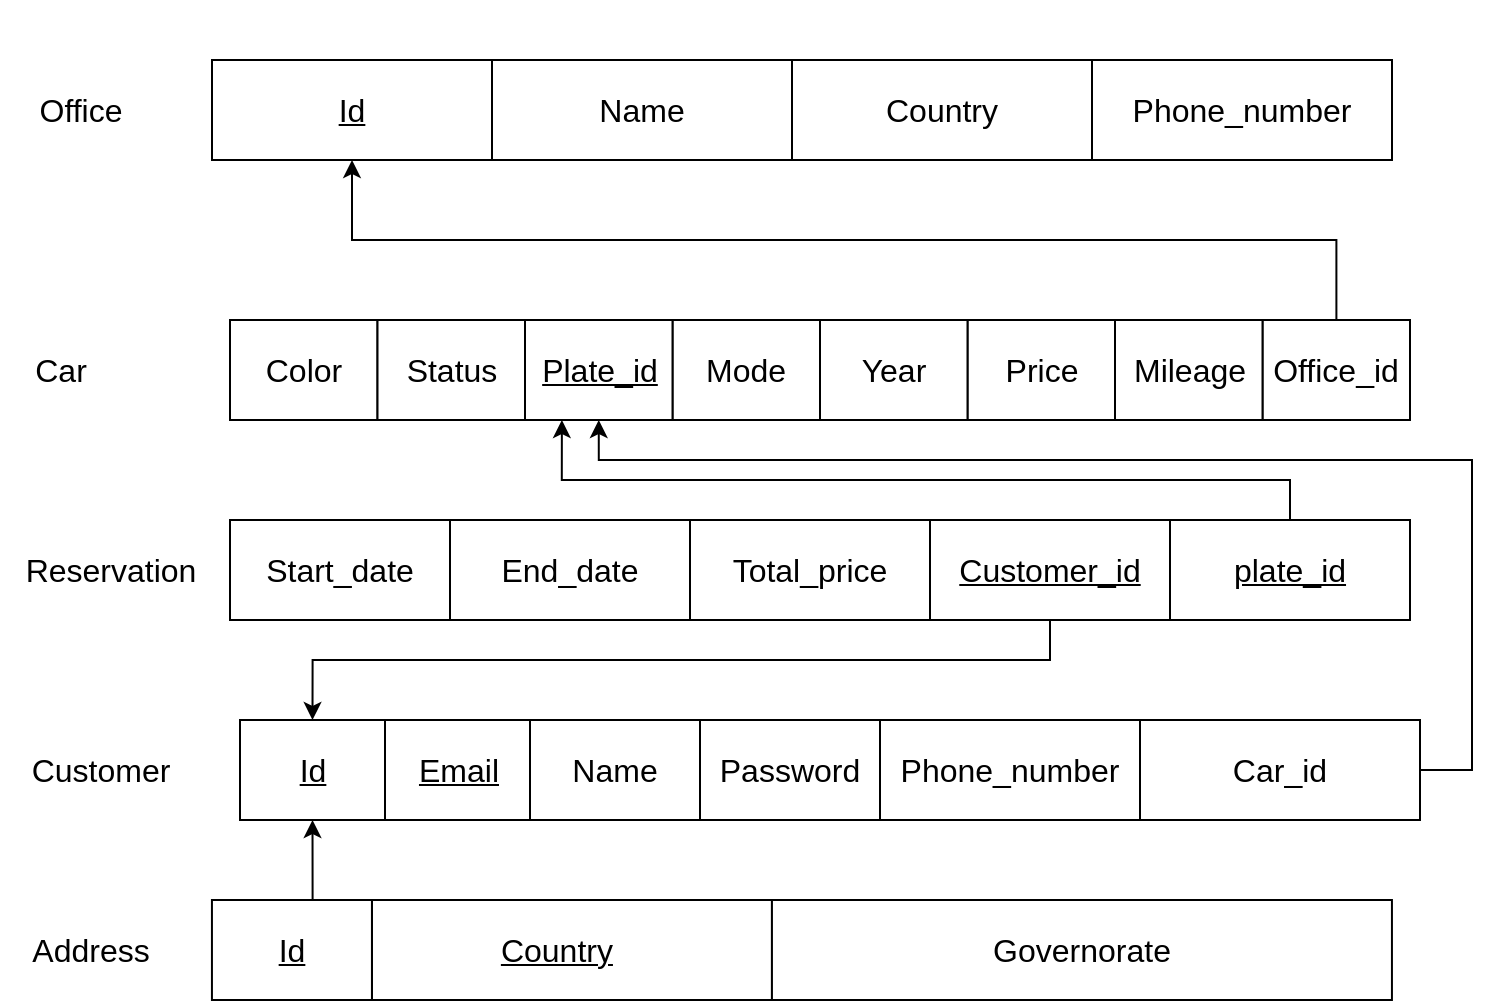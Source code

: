 <mxfile version="22.1.11" type="github">
  <diagram name="Page-1" id="tKTFEK8Sy4EYiJjbZsDl">
    <mxGraphModel dx="1434" dy="706" grid="1" gridSize="10" guides="1" tooltips="1" connect="1" arrows="1" fold="1" page="1" pageScale="1" pageWidth="827" pageHeight="1169" math="0" shadow="0">
      <root>
        <mxCell id="0" />
        <mxCell id="1" parent="0" />
        <mxCell id="jTdSeIXHc9XUFXkbGFJo-1" value="" style="group" connectable="0" vertex="1" parent="1">
          <mxGeometry x="109.97" y="440" width="590" height="80" as="geometry" />
        </mxCell>
        <mxCell id="jTdSeIXHc9XUFXkbGFJo-2" value="&lt;font style=&quot;font-size: 16px;&quot;&gt;&lt;u&gt;Country&lt;span style=&quot;white-space: pre;&quot;&gt;&#x9;&lt;/span&gt;&lt;/u&gt;&lt;/font&gt;" style="rounded=0;whiteSpace=wrap;html=1;" vertex="1" parent="jTdSeIXHc9XUFXkbGFJo-1">
          <mxGeometry x="80" y="30" width="200" height="50" as="geometry" />
        </mxCell>
        <mxCell id="jTdSeIXHc9XUFXkbGFJo-3" value="&lt;font style=&quot;font-size: 16px;&quot;&gt;Governorate&lt;/font&gt;" style="rounded=0;whiteSpace=wrap;html=1;" vertex="1" parent="jTdSeIXHc9XUFXkbGFJo-1">
          <mxGeometry x="280" y="30" width="310" height="50" as="geometry" />
        </mxCell>
        <mxCell id="jTdSeIXHc9XUFXkbGFJo-4" value="&lt;font style=&quot;font-size: 16px;&quot;&gt;&lt;u&gt;Id&lt;/u&gt;&lt;/font&gt;" style="rounded=0;whiteSpace=wrap;html=1;" vertex="1" parent="jTdSeIXHc9XUFXkbGFJo-1">
          <mxGeometry y="30" width="80" height="50" as="geometry" />
        </mxCell>
        <mxCell id="jTdSeIXHc9XUFXkbGFJo-5" value="" style="group" connectable="0" vertex="1" parent="1">
          <mxGeometry x="114" y="350" width="600" height="80" as="geometry" />
        </mxCell>
        <mxCell id="jTdSeIXHc9XUFXkbGFJo-6" value="&lt;font style=&quot;font-size: 16px;&quot;&gt;&lt;u&gt;Id&lt;/u&gt;&lt;/font&gt;" style="rounded=0;whiteSpace=wrap;html=1;" vertex="1" parent="jTdSeIXHc9XUFXkbGFJo-5">
          <mxGeometry x="10" y="30" width="72.5" height="50" as="geometry" />
        </mxCell>
        <mxCell id="jTdSeIXHc9XUFXkbGFJo-7" value="&lt;span style=&quot;font-size: 16px;&quot;&gt;Car_id&lt;/span&gt;" style="rounded=0;whiteSpace=wrap;html=1;" vertex="1" parent="jTdSeIXHc9XUFXkbGFJo-5">
          <mxGeometry x="460" y="30" width="140" height="50" as="geometry" />
        </mxCell>
        <mxCell id="jTdSeIXHc9XUFXkbGFJo-8" value="&lt;font style=&quot;font-size: 16px;&quot;&gt;Phone_number&lt;/font&gt;" style="rounded=0;whiteSpace=wrap;html=1;" vertex="1" parent="jTdSeIXHc9XUFXkbGFJo-5">
          <mxGeometry x="330" y="30" width="130" height="50" as="geometry" />
        </mxCell>
        <mxCell id="jTdSeIXHc9XUFXkbGFJo-9" value="&lt;font style=&quot;font-size: 16px;&quot;&gt;Password&lt;/font&gt;" style="rounded=0;whiteSpace=wrap;html=1;" vertex="1" parent="jTdSeIXHc9XUFXkbGFJo-5">
          <mxGeometry x="240" y="30" width="90" height="50" as="geometry" />
        </mxCell>
        <mxCell id="jTdSeIXHc9XUFXkbGFJo-10" value="&lt;font style=&quot;font-size: 16px;&quot;&gt;Name&lt;/font&gt;" style="rounded=0;whiteSpace=wrap;html=1;" vertex="1" parent="jTdSeIXHc9XUFXkbGFJo-5">
          <mxGeometry x="155" y="30" width="85" height="50" as="geometry" />
        </mxCell>
        <mxCell id="jTdSeIXHc9XUFXkbGFJo-11" value="&lt;font style=&quot;font-size: 16px;&quot;&gt;&lt;u&gt;Email&lt;/u&gt;&lt;/font&gt;" style="rounded=0;whiteSpace=wrap;html=1;" vertex="1" parent="jTdSeIXHc9XUFXkbGFJo-5">
          <mxGeometry x="82.5" y="30" width="72.5" height="50" as="geometry" />
        </mxCell>
        <mxCell id="jTdSeIXHc9XUFXkbGFJo-12" value="" style="group" connectable="0" vertex="1" parent="1">
          <mxGeometry x="100" y="20" width="600" height="80" as="geometry" />
        </mxCell>
        <mxCell id="jTdSeIXHc9XUFXkbGFJo-13" value="&lt;font style=&quot;font-size: 16px;&quot;&gt;&lt;u&gt;Id&lt;/u&gt;&lt;/font&gt;" style="rounded=0;whiteSpace=wrap;html=1;" vertex="1" parent="jTdSeIXHc9XUFXkbGFJo-12">
          <mxGeometry x="10" y="30" width="140" height="50" as="geometry" />
        </mxCell>
        <mxCell id="jTdSeIXHc9XUFXkbGFJo-14" value="&lt;font style=&quot;font-size: 16px;&quot;&gt;Phone_number&lt;/font&gt;" style="rounded=0;whiteSpace=wrap;html=1;" vertex="1" parent="jTdSeIXHc9XUFXkbGFJo-12">
          <mxGeometry x="450" y="30" width="150" height="50" as="geometry" />
        </mxCell>
        <mxCell id="jTdSeIXHc9XUFXkbGFJo-15" value="&lt;font style=&quot;font-size: 16px;&quot;&gt;Country&lt;/font&gt;" style="rounded=0;whiteSpace=wrap;html=1;" vertex="1" parent="jTdSeIXHc9XUFXkbGFJo-12">
          <mxGeometry x="300" y="30" width="150" height="50" as="geometry" />
        </mxCell>
        <mxCell id="jTdSeIXHc9XUFXkbGFJo-16" value="&lt;span style=&quot;font-size: 16px;&quot;&gt;Name&lt;/span&gt;" style="rounded=0;whiteSpace=wrap;html=1;" vertex="1" parent="jTdSeIXHc9XUFXkbGFJo-12">
          <mxGeometry x="150" y="30" width="150" height="50" as="geometry" />
        </mxCell>
        <mxCell id="jTdSeIXHc9XUFXkbGFJo-17" value="" style="group" connectable="0" vertex="1" parent="1">
          <mxGeometry x="119" y="150" width="590" height="80" as="geometry" />
        </mxCell>
        <mxCell id="jTdSeIXHc9XUFXkbGFJo-18" value="" style="group" connectable="0" vertex="1" parent="jTdSeIXHc9XUFXkbGFJo-17">
          <mxGeometry y="30" width="590" height="50" as="geometry" />
        </mxCell>
        <mxCell id="jTdSeIXHc9XUFXkbGFJo-19" value="&lt;font style=&quot;font-size: 16px;&quot;&gt;Color&lt;/font&gt;" style="rounded=0;whiteSpace=wrap;html=1;" vertex="1" parent="jTdSeIXHc9XUFXkbGFJo-18">
          <mxGeometry width="73.75" height="50" as="geometry" />
        </mxCell>
        <mxCell id="jTdSeIXHc9XUFXkbGFJo-20" value="&lt;font style=&quot;font-size: 16px;&quot;&gt;Office_id&lt;/font&gt;" style="rounded=0;whiteSpace=wrap;html=1;" vertex="1" parent="jTdSeIXHc9XUFXkbGFJo-18">
          <mxGeometry x="516.25" width="73.75" height="50" as="geometry" />
        </mxCell>
        <mxCell id="jTdSeIXHc9XUFXkbGFJo-21" value="&lt;font style=&quot;font-size: 16px;&quot;&gt;Mileage&lt;/font&gt;" style="rounded=0;whiteSpace=wrap;html=1;" vertex="1" parent="jTdSeIXHc9XUFXkbGFJo-18">
          <mxGeometry x="442.5" width="73.75" height="50" as="geometry" />
        </mxCell>
        <mxCell id="jTdSeIXHc9XUFXkbGFJo-22" value="&lt;font style=&quot;font-size: 16px;&quot;&gt;Price&lt;/font&gt;" style="rounded=0;whiteSpace=wrap;html=1;" vertex="1" parent="jTdSeIXHc9XUFXkbGFJo-18">
          <mxGeometry x="368.75" width="73.75" height="50" as="geometry" />
        </mxCell>
        <mxCell id="jTdSeIXHc9XUFXkbGFJo-23" value="&lt;font style=&quot;font-size: 16px;&quot;&gt;Year&lt;/font&gt;" style="rounded=0;whiteSpace=wrap;html=1;" vertex="1" parent="jTdSeIXHc9XUFXkbGFJo-18">
          <mxGeometry x="295" width="73.75" height="50" as="geometry" />
        </mxCell>
        <mxCell id="jTdSeIXHc9XUFXkbGFJo-24" value="&lt;font style=&quot;font-size: 16px;&quot;&gt;Mode&lt;/font&gt;" style="rounded=0;whiteSpace=wrap;html=1;" vertex="1" parent="jTdSeIXHc9XUFXkbGFJo-18">
          <mxGeometry x="221.25" width="73.75" height="50" as="geometry" />
        </mxCell>
        <mxCell id="jTdSeIXHc9XUFXkbGFJo-25" value="&lt;font style=&quot;font-size: 16px;&quot;&gt;&lt;u&gt;Plate_id&lt;/u&gt;&lt;/font&gt;" style="rounded=0;whiteSpace=wrap;html=1;" vertex="1" parent="jTdSeIXHc9XUFXkbGFJo-18">
          <mxGeometry x="147.5" width="73.75" height="50" as="geometry" />
        </mxCell>
        <mxCell id="jTdSeIXHc9XUFXkbGFJo-26" value="&lt;font style=&quot;font-size: 16px;&quot;&gt;Status&lt;/font&gt;" style="rounded=0;whiteSpace=wrap;html=1;" vertex="1" parent="jTdSeIXHc9XUFXkbGFJo-18">
          <mxGeometry x="73.75" width="73.75" height="50" as="geometry" />
        </mxCell>
        <mxCell id="jTdSeIXHc9XUFXkbGFJo-27" style="edgeStyle=orthogonalEdgeStyle;rounded=0;orthogonalLoop=1;jettySize=auto;html=1;entryX=0.5;entryY=1;entryDx=0;entryDy=0;" edge="1" parent="1" source="jTdSeIXHc9XUFXkbGFJo-20" target="jTdSeIXHc9XUFXkbGFJo-13">
          <mxGeometry relative="1" as="geometry">
            <Array as="points">
              <mxPoint x="672" y="140" />
              <mxPoint x="180" y="140" />
            </Array>
          </mxGeometry>
        </mxCell>
        <mxCell id="jTdSeIXHc9XUFXkbGFJo-28" style="edgeStyle=orthogonalEdgeStyle;rounded=0;orthogonalLoop=1;jettySize=auto;html=1;entryX=0.5;entryY=1;entryDx=0;entryDy=0;" edge="1" parent="1" source="jTdSeIXHc9XUFXkbGFJo-7" target="jTdSeIXHc9XUFXkbGFJo-25">
          <mxGeometry relative="1" as="geometry">
            <Array as="points">
              <mxPoint x="740" y="405" />
              <mxPoint x="740" y="250" />
              <mxPoint x="303" y="250" />
            </Array>
          </mxGeometry>
        </mxCell>
        <mxCell id="jTdSeIXHc9XUFXkbGFJo-29" style="edgeStyle=orthogonalEdgeStyle;rounded=0;orthogonalLoop=1;jettySize=auto;html=1;entryX=0.5;entryY=1;entryDx=0;entryDy=0;exitX=0.5;exitY=0;exitDx=0;exitDy=0;" edge="1" parent="1" source="jTdSeIXHc9XUFXkbGFJo-4" target="jTdSeIXHc9XUFXkbGFJo-6">
          <mxGeometry relative="1" as="geometry">
            <Array as="points">
              <mxPoint x="160" y="470" />
            </Array>
          </mxGeometry>
        </mxCell>
        <mxCell id="jTdSeIXHc9XUFXkbGFJo-30" value="" style="group" connectable="0" vertex="1" parent="1">
          <mxGeometry x="104" y="250" width="605" height="80" as="geometry" />
        </mxCell>
        <mxCell id="jTdSeIXHc9XUFXkbGFJo-31" value="" style="group" connectable="0" vertex="1" parent="jTdSeIXHc9XUFXkbGFJo-30">
          <mxGeometry x="15" y="30" width="590" height="50" as="geometry" />
        </mxCell>
        <mxCell id="jTdSeIXHc9XUFXkbGFJo-32" value="&lt;font style=&quot;font-size: 16px;&quot;&gt;Start_date&lt;/font&gt;" style="rounded=0;whiteSpace=wrap;html=1;" vertex="1" parent="jTdSeIXHc9XUFXkbGFJo-31">
          <mxGeometry width="110" height="50" as="geometry" />
        </mxCell>
        <mxCell id="jTdSeIXHc9XUFXkbGFJo-33" value="&lt;font style=&quot;font-size: 16px;&quot;&gt;End_date&lt;/font&gt;" style="rounded=0;whiteSpace=wrap;html=1;" vertex="1" parent="jTdSeIXHc9XUFXkbGFJo-31">
          <mxGeometry x="110" width="120" height="50" as="geometry" />
        </mxCell>
        <mxCell id="jTdSeIXHc9XUFXkbGFJo-34" value="&lt;font style=&quot;font-size: 16px;&quot;&gt;Total_price&lt;/font&gt;" style="rounded=0;whiteSpace=wrap;html=1;" vertex="1" parent="jTdSeIXHc9XUFXkbGFJo-31">
          <mxGeometry x="230" width="120" height="50" as="geometry" />
        </mxCell>
        <mxCell id="jTdSeIXHc9XUFXkbGFJo-35" value="&lt;font style=&quot;font-size: 16px;&quot;&gt;&lt;u&gt;Customer_id&lt;/u&gt;&lt;/font&gt;" style="rounded=0;whiteSpace=wrap;html=1;" vertex="1" parent="jTdSeIXHc9XUFXkbGFJo-31">
          <mxGeometry x="350" width="120" height="50" as="geometry" />
        </mxCell>
        <mxCell id="jTdSeIXHc9XUFXkbGFJo-36" value="&lt;font style=&quot;font-size: 16px;&quot;&gt;&lt;u&gt;plate_id&lt;/u&gt;&lt;/font&gt;" style="rounded=0;whiteSpace=wrap;html=1;" vertex="1" parent="jTdSeIXHc9XUFXkbGFJo-31">
          <mxGeometry x="470" width="120" height="50" as="geometry" />
        </mxCell>
        <mxCell id="jTdSeIXHc9XUFXkbGFJo-37" value="&lt;font style=&quot;font-size: 16px;&quot;&gt;Reservation&lt;/font&gt;" style="text;html=1;align=center;verticalAlign=middle;resizable=0;points=[];autosize=1;strokeColor=none;fillColor=none;" vertex="1" parent="1">
          <mxGeometry x="4" y="290" width="110" height="30" as="geometry" />
        </mxCell>
        <mxCell id="jTdSeIXHc9XUFXkbGFJo-38" value="&lt;font style=&quot;font-size: 16px;&quot;&gt;Car&lt;/font&gt;" style="text;html=1;align=center;verticalAlign=middle;resizable=0;points=[];autosize=1;strokeColor=none;fillColor=none;" vertex="1" parent="1">
          <mxGeometry x="9" y="190" width="50" height="30" as="geometry" />
        </mxCell>
        <mxCell id="jTdSeIXHc9XUFXkbGFJo-39" value="&lt;font style=&quot;font-size: 16px;&quot;&gt;Address&lt;/font&gt;" style="text;html=1;align=center;verticalAlign=middle;resizable=0;points=[];autosize=1;strokeColor=none;fillColor=none;" vertex="1" parent="1">
          <mxGeometry x="9" y="480" width="80" height="30" as="geometry" />
        </mxCell>
        <mxCell id="jTdSeIXHc9XUFXkbGFJo-40" style="edgeStyle=orthogonalEdgeStyle;rounded=0;orthogonalLoop=1;jettySize=auto;html=1;entryX=0.5;entryY=0;entryDx=0;entryDy=0;" edge="1" parent="1" source="jTdSeIXHc9XUFXkbGFJo-35" target="jTdSeIXHc9XUFXkbGFJo-6">
          <mxGeometry relative="1" as="geometry">
            <Array as="points">
              <mxPoint x="529" y="350" />
              <mxPoint x="160" y="350" />
            </Array>
          </mxGeometry>
        </mxCell>
        <mxCell id="jTdSeIXHc9XUFXkbGFJo-41" style="edgeStyle=orthogonalEdgeStyle;rounded=0;orthogonalLoop=1;jettySize=auto;html=1;entryX=0.25;entryY=1;entryDx=0;entryDy=0;" edge="1" parent="1" source="jTdSeIXHc9XUFXkbGFJo-36" target="jTdSeIXHc9XUFXkbGFJo-25">
          <mxGeometry relative="1" as="geometry">
            <Array as="points">
              <mxPoint x="649" y="260" />
              <mxPoint x="285" y="260" />
            </Array>
          </mxGeometry>
        </mxCell>
        <mxCell id="jTdSeIXHc9XUFXkbGFJo-42" value="&lt;font style=&quot;font-size: 16px;&quot;&gt;Office&lt;/font&gt;" style="text;html=1;align=center;verticalAlign=middle;resizable=0;points=[];autosize=1;strokeColor=none;fillColor=none;" vertex="1" parent="1">
          <mxGeometry x="9" y="60" width="70" height="30" as="geometry" />
        </mxCell>
        <mxCell id="jTdSeIXHc9XUFXkbGFJo-43" value="&lt;font style=&quot;font-size: 16px;&quot;&gt;Customer&lt;/font&gt;" style="text;html=1;align=center;verticalAlign=middle;resizable=0;points=[];autosize=1;strokeColor=none;fillColor=none;" vertex="1" parent="1">
          <mxGeometry x="9" y="390" width="90" height="30" as="geometry" />
        </mxCell>
      </root>
    </mxGraphModel>
  </diagram>
</mxfile>
